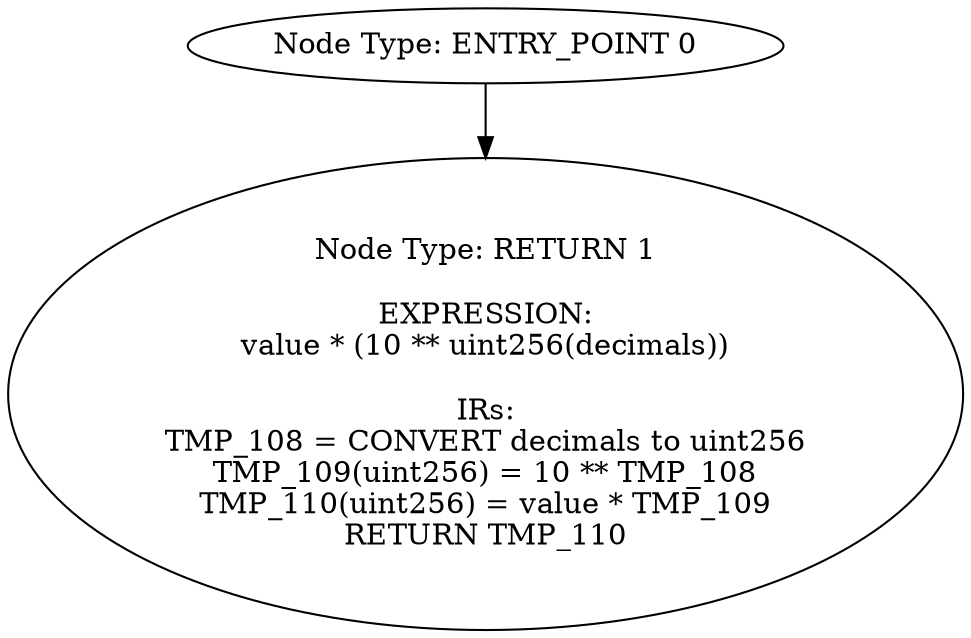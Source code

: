 digraph{
0[label="Node Type: ENTRY_POINT 0
"];
0->1;
1[label="Node Type: RETURN 1

EXPRESSION:
value * (10 ** uint256(decimals))

IRs:
TMP_108 = CONVERT decimals to uint256
TMP_109(uint256) = 10 ** TMP_108
TMP_110(uint256) = value * TMP_109
RETURN TMP_110"];
}

